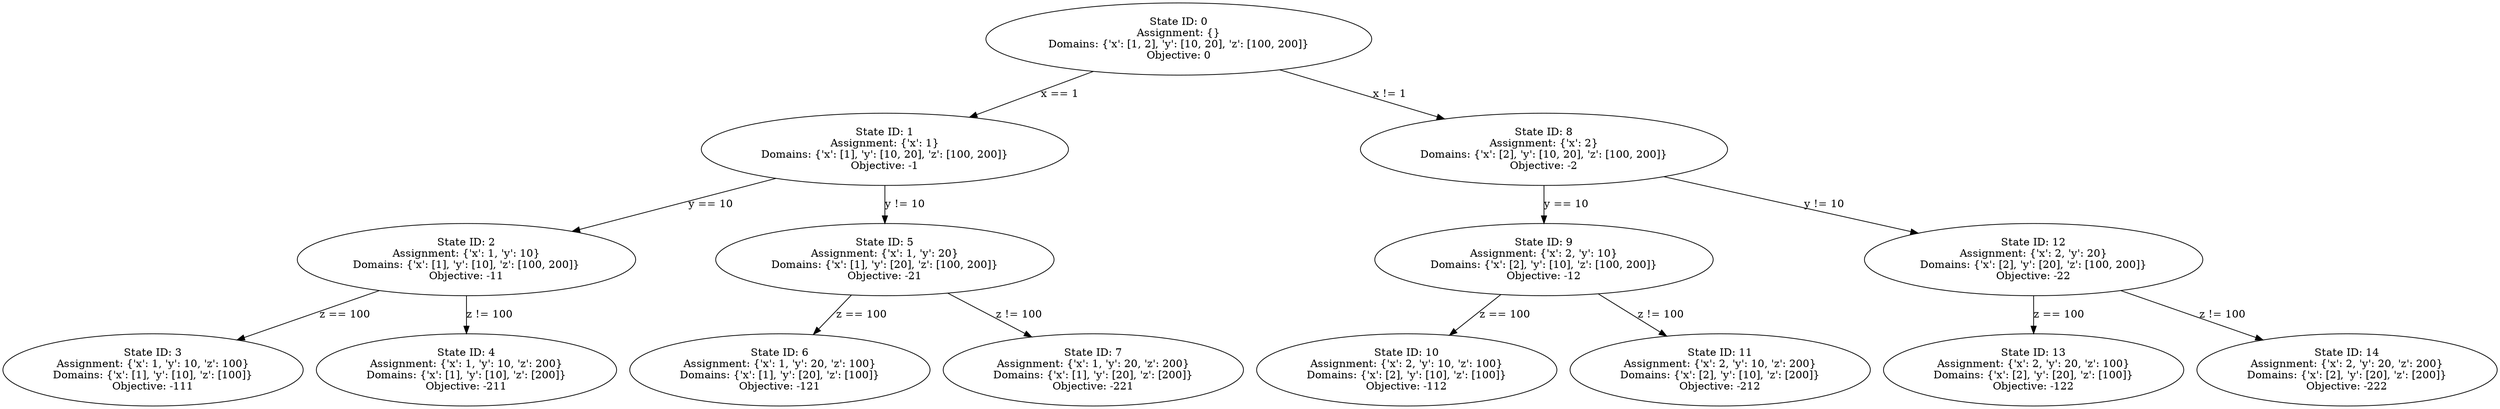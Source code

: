 digraph G {
spline=line;
"State ID: 0
Assignment: {}
Domains: {'x': [1, 2], 'y': [10, 20], 'z': [100, 200]}
Objective: 0" -> "State ID: 1
Assignment: {'x': 1}
Domains: {'x': [1], 'y': [10, 20], 'z': [100, 200]}
Objective: -1" [label="x == 1"];
"State ID: 1
Assignment: {'x': 1}
Domains: {'x': [1], 'y': [10, 20], 'z': [100, 200]}
Objective: -1" -> "State ID: 2
Assignment: {'x': 1, 'y': 10}
Domains: {'x': [1], 'y': [10], 'z': [100, 200]}
Objective: -11" [label="y == 10"];
"State ID: 2
Assignment: {'x': 1, 'y': 10}
Domains: {'x': [1], 'y': [10], 'z': [100, 200]}
Objective: -11" -> "State ID: 3
Assignment: {'x': 1, 'y': 10, 'z': 100}
Domains: {'x': [1], 'y': [10], 'z': [100]}
Objective: -111" [label="z == 100"];
"State ID: 2
Assignment: {'x': 1, 'y': 10}
Domains: {'x': [1], 'y': [10], 'z': [100, 200]}
Objective: -11" -> "State ID: 4
Assignment: {'x': 1, 'y': 10, 'z': 200}
Domains: {'x': [1], 'y': [10], 'z': [200]}
Objective: -211" [label="z != 100"];
"State ID: 1
Assignment: {'x': 1}
Domains: {'x': [1], 'y': [10, 20], 'z': [100, 200]}
Objective: -1" -> "State ID: 5
Assignment: {'x': 1, 'y': 20}
Domains: {'x': [1], 'y': [20], 'z': [100, 200]}
Objective: -21" [label="y != 10"];
"State ID: 5
Assignment: {'x': 1, 'y': 20}
Domains: {'x': [1], 'y': [20], 'z': [100, 200]}
Objective: -21" -> "State ID: 6
Assignment: {'x': 1, 'y': 20, 'z': 100}
Domains: {'x': [1], 'y': [20], 'z': [100]}
Objective: -121" [label="z == 100"];
"State ID: 5
Assignment: {'x': 1, 'y': 20}
Domains: {'x': [1], 'y': [20], 'z': [100, 200]}
Objective: -21" -> "State ID: 7
Assignment: {'x': 1, 'y': 20, 'z': 200}
Domains: {'x': [1], 'y': [20], 'z': [200]}
Objective: -221" [label="z != 100"];
"State ID: 0
Assignment: {}
Domains: {'x': [1, 2], 'y': [10, 20], 'z': [100, 200]}
Objective: 0" -> "State ID: 8
Assignment: {'x': 2}
Domains: {'x': [2], 'y': [10, 20], 'z': [100, 200]}
Objective: -2" [label="x != 1"];
"State ID: 8
Assignment: {'x': 2}
Domains: {'x': [2], 'y': [10, 20], 'z': [100, 200]}
Objective: -2" -> "State ID: 9
Assignment: {'x': 2, 'y': 10}
Domains: {'x': [2], 'y': [10], 'z': [100, 200]}
Objective: -12" [label="y == 10"];
"State ID: 9
Assignment: {'x': 2, 'y': 10}
Domains: {'x': [2], 'y': [10], 'z': [100, 200]}
Objective: -12" -> "State ID: 10
Assignment: {'x': 2, 'y': 10, 'z': 100}
Domains: {'x': [2], 'y': [10], 'z': [100]}
Objective: -112" [label="z == 100"];
"State ID: 9
Assignment: {'x': 2, 'y': 10}
Domains: {'x': [2], 'y': [10], 'z': [100, 200]}
Objective: -12" -> "State ID: 11
Assignment: {'x': 2, 'y': 10, 'z': 200}
Domains: {'x': [2], 'y': [10], 'z': [200]}
Objective: -212" [label="z != 100"];
"State ID: 8
Assignment: {'x': 2}
Domains: {'x': [2], 'y': [10, 20], 'z': [100, 200]}
Objective: -2" -> "State ID: 12
Assignment: {'x': 2, 'y': 20}
Domains: {'x': [2], 'y': [20], 'z': [100, 200]}
Objective: -22" [label="y != 10"];
"State ID: 12
Assignment: {'x': 2, 'y': 20}
Domains: {'x': [2], 'y': [20], 'z': [100, 200]}
Objective: -22" -> "State ID: 13
Assignment: {'x': 2, 'y': 20, 'z': 100}
Domains: {'x': [2], 'y': [20], 'z': [100]}
Objective: -122" [label="z == 100"];
"State ID: 12
Assignment: {'x': 2, 'y': 20}
Domains: {'x': [2], 'y': [20], 'z': [100, 200]}
Objective: -22" -> "State ID: 14
Assignment: {'x': 2, 'y': 20, 'z': 200}
Domains: {'x': [2], 'y': [20], 'z': [200]}
Objective: -222" [label="z != 100"];
}